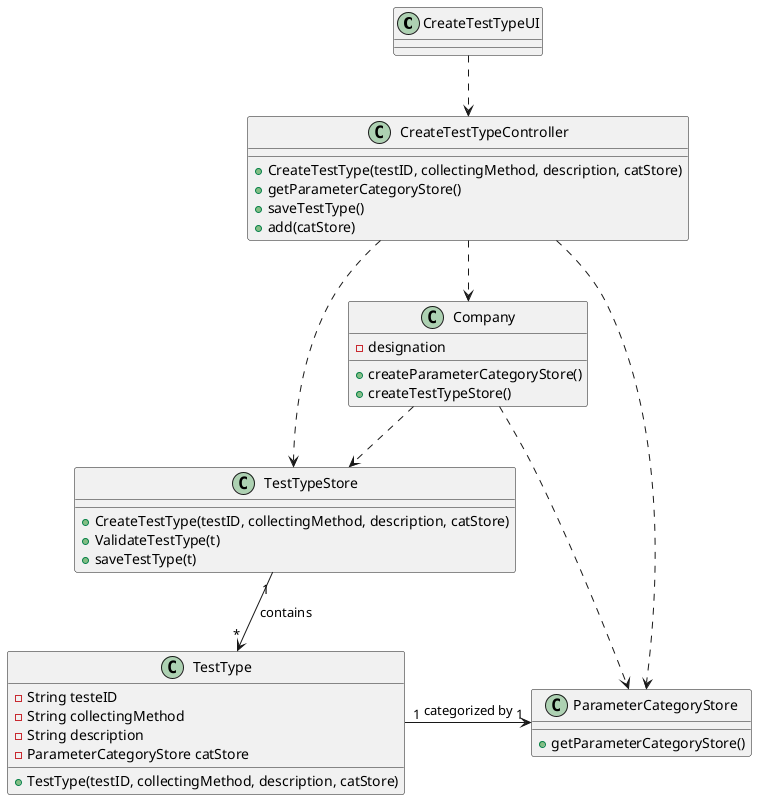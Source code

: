 @startuml

class CreateTestTypeUI{
}

class CreateTestTypeController{
    + CreateTestType(testID, collectingMethod, description, catStore)
    + getParameterCategoryStore()
    + saveTestType()
    + add(catStore)
}

class Company{
-designation
    + createParameterCategoryStore()
    + createTestTypeStore()
}

class TestTypeStore{
    + CreateTestType(testID, collectingMethod, description, catStore)
    + ValidateTestType(t)
    + saveTestType(t)
}

class TestType{
-String testeID
-String collectingMethod
-String description
-ParameterCategoryStore catStore
    + TestType(testID, collectingMethod, description, catStore)
}

class ParameterCategoryStore{
    + getParameterCategoryStore()
}

CreateTestTypeUI ..> CreateTestTypeController
CreateTestTypeController ..> Company
Company ..> TestTypeStore
Company ..> ParameterCategoryStore
CreateTestTypeController ..> TestTypeStore
CreateTestTypeController ..> ParameterCategoryStore
TestTypeStore "1" --> "*" TestType: contains
TestType "1"-right-> "1" ParameterCategoryStore: categorized by
@enduml

